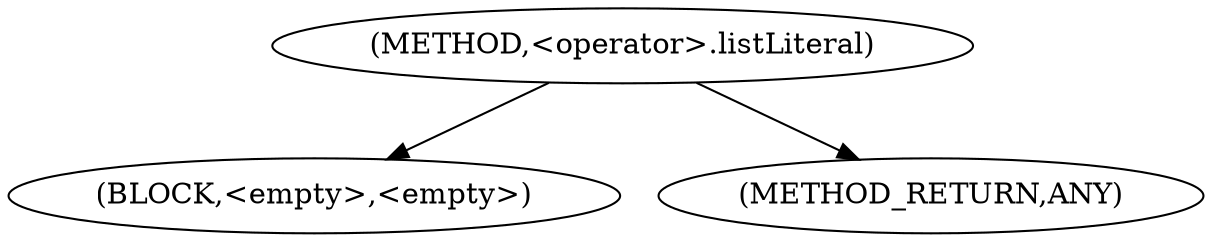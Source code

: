 digraph "&lt;operator&gt;.listLiteral" {  
"100" [label = <(METHOD,&lt;operator&gt;.listLiteral)> ]
"101" [label = <(BLOCK,&lt;empty&gt;,&lt;empty&gt;)> ]
"102" [label = <(METHOD_RETURN,ANY)> ]
  "100" -> "101" 
  "100" -> "102" 
}
